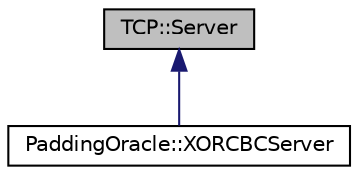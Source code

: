 digraph "TCP::Server"
{
 // LATEX_PDF_SIZE
  edge [fontname="Helvetica",fontsize="10",labelfontname="Helvetica",labelfontsize="10"];
  node [fontname="Helvetica",fontsize="10",shape=record];
  Node1 [label="TCP::Server",height=0.2,width=0.4,color="black", fillcolor="grey75", style="filled", fontcolor="black",tooltip="A multiprocessing TCP server."];
  Node1 -> Node2 [dir="back",color="midnightblue",fontsize="10",style="solid",fontname="Helvetica"];
  Node2 [label="PaddingOracle::XORCBCServer",height=0.2,width=0.4,color="black", fillcolor="white", style="filled",URL="$classPaddingOracle_1_1XORCBCServer.html",tooltip="A TCP-server providing an interface against which to demonstrate the padding oracle attack."];
}
